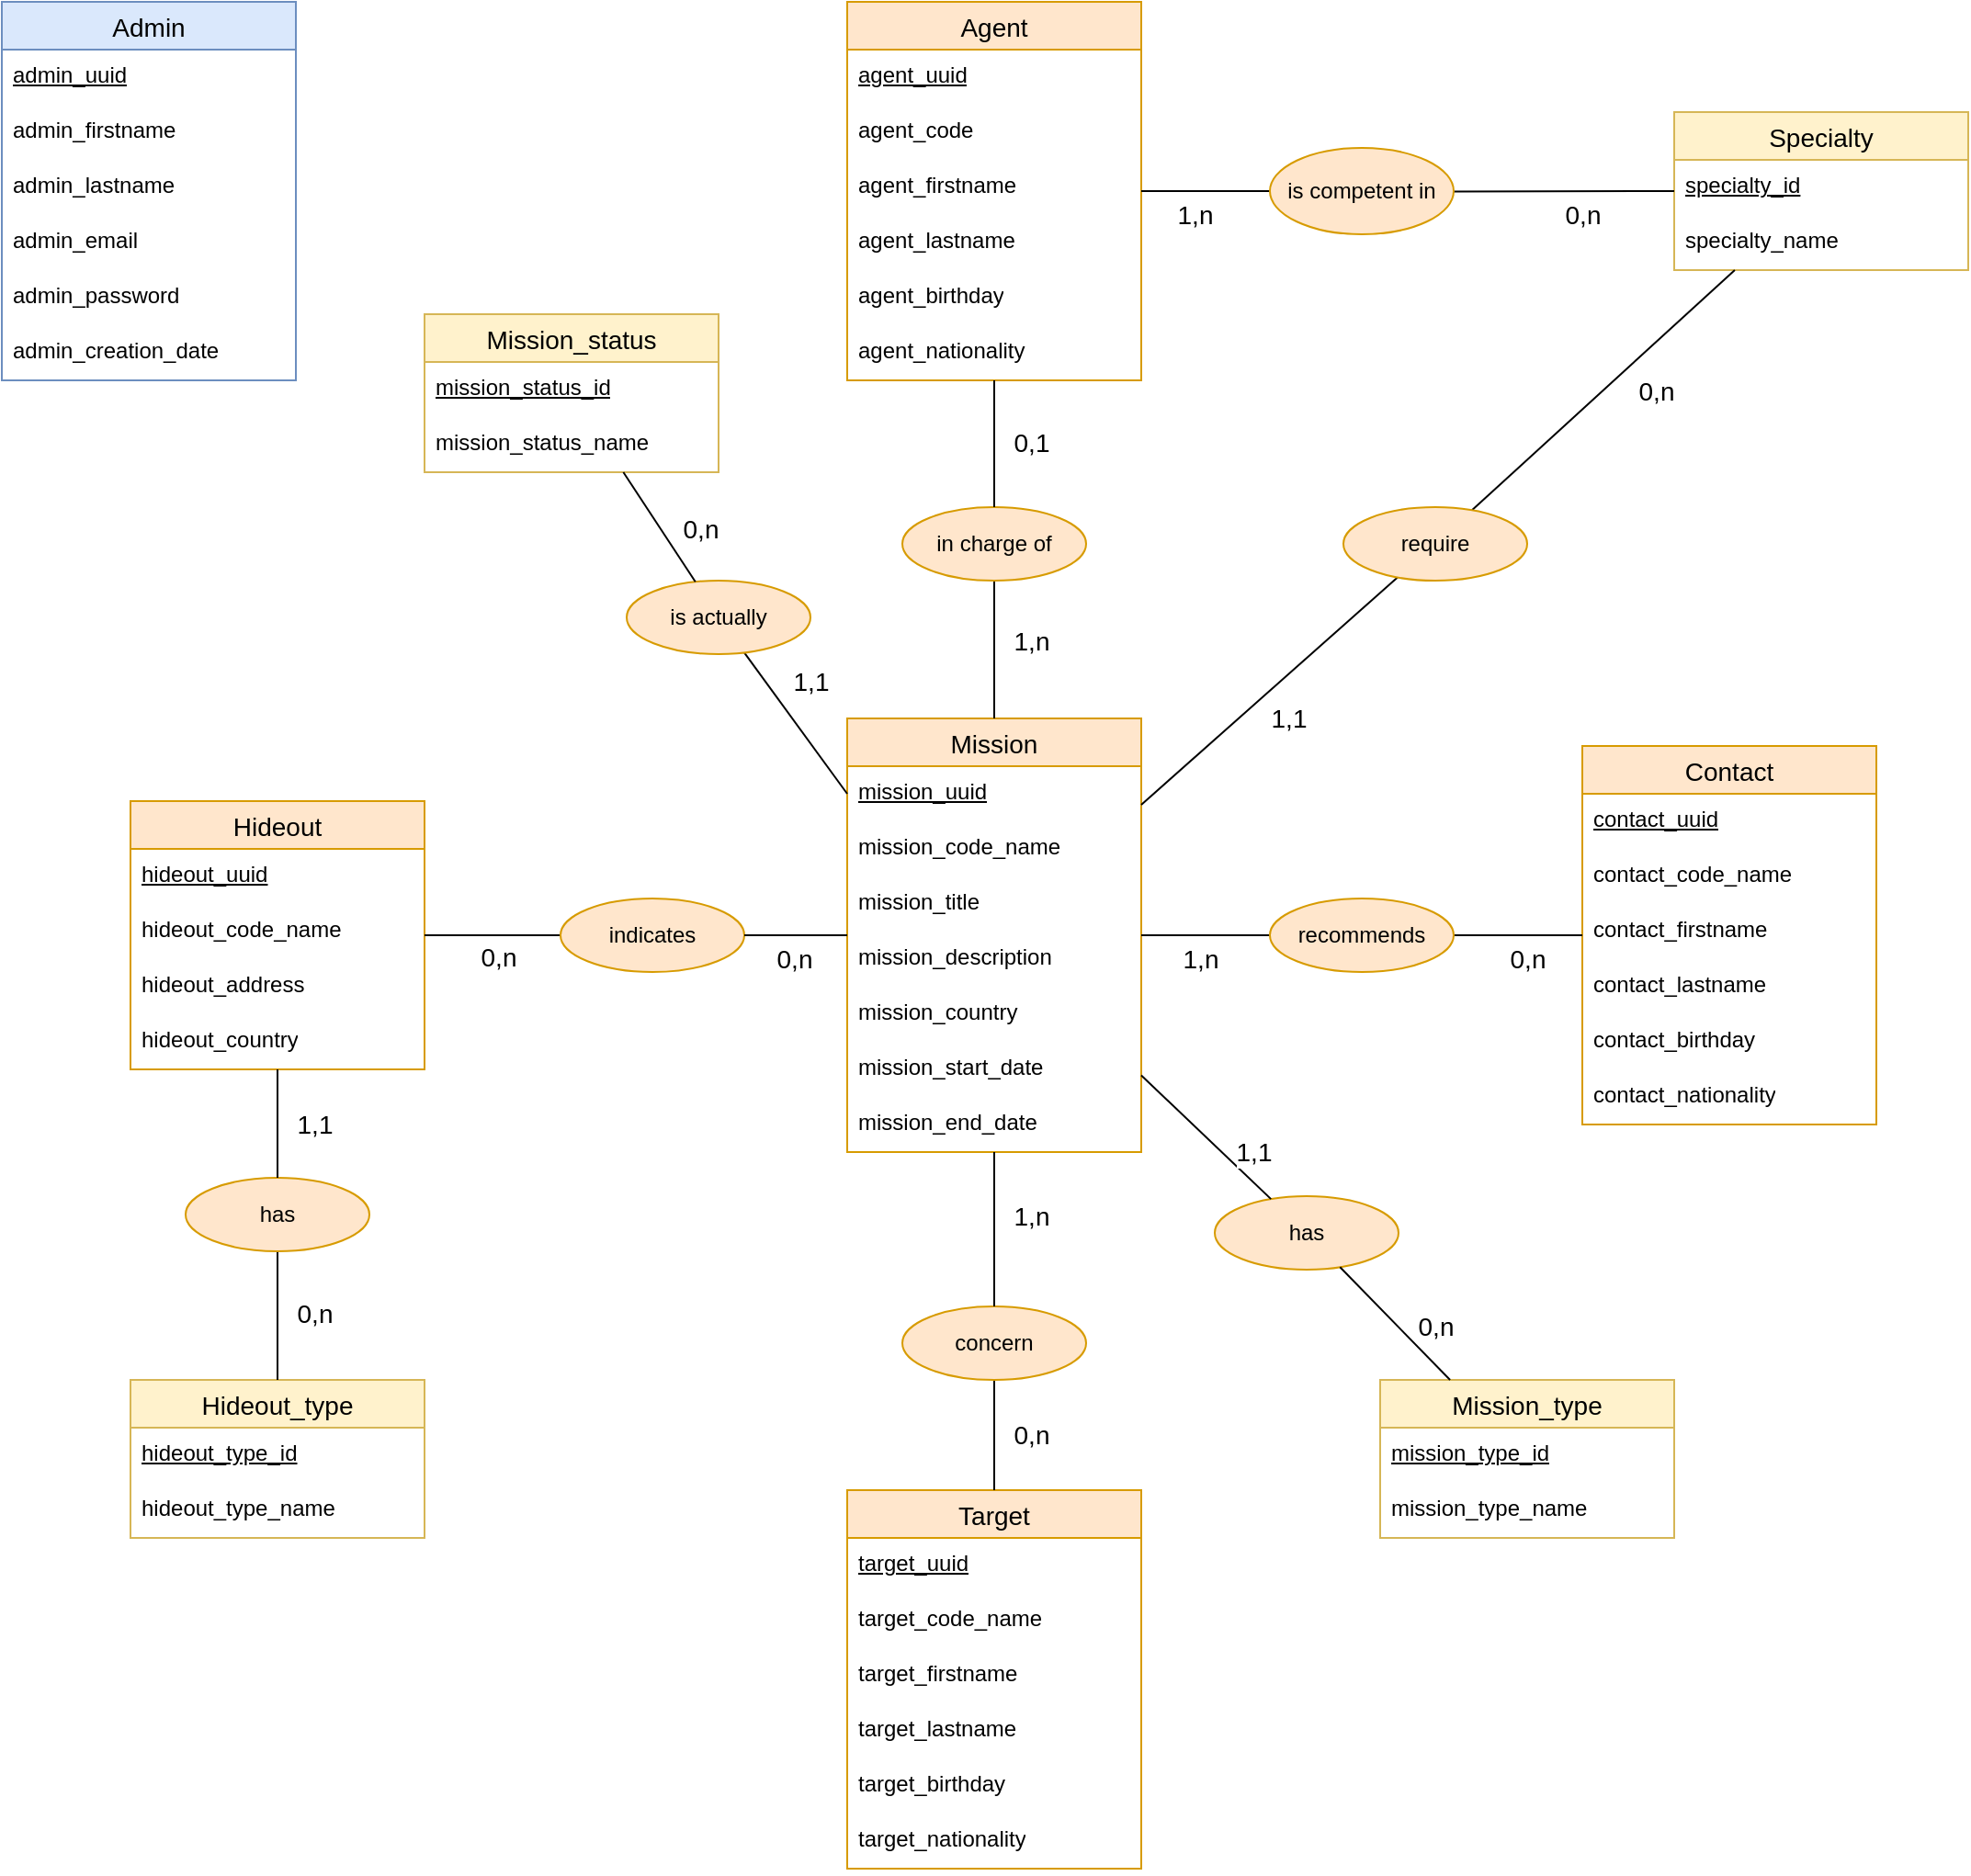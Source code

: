<mxfile version="22.1.11" type="device">
  <diagram name="Page-1" id="ISfItd_UwlzVeA8zeIYp">
    <mxGraphModel dx="1140" dy="826" grid="1" gridSize="10" guides="1" tooltips="1" connect="1" arrows="1" fold="1" page="1" pageScale="1" pageWidth="827" pageHeight="1169" math="0" shadow="0">
      <root>
        <mxCell id="0" />
        <mxCell id="1" parent="0" />
        <mxCell id="QOzmOcruar9EDkN9Bk2p-1" value="Mission" style="swimlane;fontStyle=0;childLayout=stackLayout;horizontal=1;startSize=26;horizontalStack=0;resizeParent=1;resizeParentMax=0;resizeLast=0;collapsible=1;marginBottom=0;align=center;fontSize=14;fillColor=#ffe6cc;strokeColor=#d79b00;" vertex="1" parent="1">
          <mxGeometry x="470" y="410" width="160" height="236" as="geometry" />
        </mxCell>
        <mxCell id="QOzmOcruar9EDkN9Bk2p-2" value="mission_uuid&lt;br&gt;" style="text;strokeColor=none;fillColor=none;spacingLeft=4;spacingRight=4;overflow=hidden;rotatable=0;points=[[0,0.5],[1,0.5]];portConstraint=eastwest;fontSize=12;whiteSpace=wrap;html=1;fontStyle=4" vertex="1" parent="QOzmOcruar9EDkN9Bk2p-1">
          <mxGeometry y="26" width="160" height="30" as="geometry" />
        </mxCell>
        <mxCell id="QOzmOcruar9EDkN9Bk2p-3" value="mission_code_name" style="text;strokeColor=none;fillColor=none;spacingLeft=4;spacingRight=4;overflow=hidden;rotatable=0;points=[[0,0.5],[1,0.5]];portConstraint=eastwest;fontSize=12;whiteSpace=wrap;html=1;" vertex="1" parent="QOzmOcruar9EDkN9Bk2p-1">
          <mxGeometry y="56" width="160" height="30" as="geometry" />
        </mxCell>
        <mxCell id="QOzmOcruar9EDkN9Bk2p-4" value="mission_title" style="text;strokeColor=none;fillColor=none;spacingLeft=4;spacingRight=4;overflow=hidden;rotatable=0;points=[[0,0.5],[1,0.5]];portConstraint=eastwest;fontSize=12;whiteSpace=wrap;html=1;" vertex="1" parent="QOzmOcruar9EDkN9Bk2p-1">
          <mxGeometry y="86" width="160" height="30" as="geometry" />
        </mxCell>
        <mxCell id="QOzmOcruar9EDkN9Bk2p-5" value="mission_description" style="text;strokeColor=none;fillColor=none;spacingLeft=4;spacingRight=4;overflow=hidden;rotatable=0;points=[[0,0.5],[1,0.5]];portConstraint=eastwest;fontSize=12;whiteSpace=wrap;html=1;" vertex="1" parent="QOzmOcruar9EDkN9Bk2p-1">
          <mxGeometry y="116" width="160" height="30" as="geometry" />
        </mxCell>
        <mxCell id="QOzmOcruar9EDkN9Bk2p-6" value="mission_country" style="text;strokeColor=none;fillColor=none;spacingLeft=4;spacingRight=4;overflow=hidden;rotatable=0;points=[[0,0.5],[1,0.5]];portConstraint=eastwest;fontSize=12;whiteSpace=wrap;html=1;" vertex="1" parent="QOzmOcruar9EDkN9Bk2p-1">
          <mxGeometry y="146" width="160" height="30" as="geometry" />
        </mxCell>
        <mxCell id="QOzmOcruar9EDkN9Bk2p-7" value="mission_start_date" style="text;strokeColor=none;fillColor=none;spacingLeft=4;spacingRight=4;overflow=hidden;rotatable=0;points=[[0,0.5],[1,0.5]];portConstraint=eastwest;fontSize=12;whiteSpace=wrap;html=1;" vertex="1" parent="QOzmOcruar9EDkN9Bk2p-1">
          <mxGeometry y="176" width="160" height="30" as="geometry" />
        </mxCell>
        <mxCell id="QOzmOcruar9EDkN9Bk2p-8" value="mission_end_date" style="text;strokeColor=none;fillColor=none;spacingLeft=4;spacingRight=4;overflow=hidden;rotatable=0;points=[[0,0.5],[1,0.5]];portConstraint=eastwest;fontSize=12;whiteSpace=wrap;html=1;" vertex="1" parent="QOzmOcruar9EDkN9Bk2p-1">
          <mxGeometry y="206" width="160" height="30" as="geometry" />
        </mxCell>
        <mxCell id="QOzmOcruar9EDkN9Bk2p-9" value="Contact" style="swimlane;fontStyle=0;childLayout=stackLayout;horizontal=1;startSize=26;horizontalStack=0;resizeParent=1;resizeParentMax=0;resizeLast=0;collapsible=1;marginBottom=0;align=center;fontSize=14;fillColor=#ffe6cc;strokeColor=#d79b00;" vertex="1" parent="1">
          <mxGeometry x="870" y="425" width="160" height="206" as="geometry" />
        </mxCell>
        <mxCell id="QOzmOcruar9EDkN9Bk2p-10" value="contact_uuid" style="text;strokeColor=none;fillColor=none;spacingLeft=4;spacingRight=4;overflow=hidden;rotatable=0;points=[[0,0.5],[1,0.5]];portConstraint=eastwest;fontSize=12;whiteSpace=wrap;html=1;fontStyle=4" vertex="1" parent="QOzmOcruar9EDkN9Bk2p-9">
          <mxGeometry y="26" width="160" height="30" as="geometry" />
        </mxCell>
        <mxCell id="QOzmOcruar9EDkN9Bk2p-11" value="contact_code_name" style="text;strokeColor=none;fillColor=none;spacingLeft=4;spacingRight=4;overflow=hidden;rotatable=0;points=[[0,0.5],[1,0.5]];portConstraint=eastwest;fontSize=12;whiteSpace=wrap;html=1;" vertex="1" parent="QOzmOcruar9EDkN9Bk2p-9">
          <mxGeometry y="56" width="160" height="30" as="geometry" />
        </mxCell>
        <mxCell id="QOzmOcruar9EDkN9Bk2p-12" value="contact_firstname" style="text;strokeColor=none;fillColor=none;spacingLeft=4;spacingRight=4;overflow=hidden;rotatable=0;points=[[0,0.5],[1,0.5]];portConstraint=eastwest;fontSize=12;whiteSpace=wrap;html=1;" vertex="1" parent="QOzmOcruar9EDkN9Bk2p-9">
          <mxGeometry y="86" width="160" height="30" as="geometry" />
        </mxCell>
        <mxCell id="QOzmOcruar9EDkN9Bk2p-13" value="contact_lastname" style="text;strokeColor=none;fillColor=none;spacingLeft=4;spacingRight=4;overflow=hidden;rotatable=0;points=[[0,0.5],[1,0.5]];portConstraint=eastwest;fontSize=12;whiteSpace=wrap;html=1;" vertex="1" parent="QOzmOcruar9EDkN9Bk2p-9">
          <mxGeometry y="116" width="160" height="30" as="geometry" />
        </mxCell>
        <mxCell id="QOzmOcruar9EDkN9Bk2p-14" value="contact_birthday" style="text;strokeColor=none;fillColor=none;spacingLeft=4;spacingRight=4;overflow=hidden;rotatable=0;points=[[0,0.5],[1,0.5]];portConstraint=eastwest;fontSize=12;whiteSpace=wrap;html=1;" vertex="1" parent="QOzmOcruar9EDkN9Bk2p-9">
          <mxGeometry y="146" width="160" height="30" as="geometry" />
        </mxCell>
        <mxCell id="QOzmOcruar9EDkN9Bk2p-15" value="contact_nationality" style="text;strokeColor=none;fillColor=none;spacingLeft=4;spacingRight=4;overflow=hidden;rotatable=0;points=[[0,0.5],[1,0.5]];portConstraint=eastwest;fontSize=12;whiteSpace=wrap;html=1;" vertex="1" parent="QOzmOcruar9EDkN9Bk2p-9">
          <mxGeometry y="176" width="160" height="30" as="geometry" />
        </mxCell>
        <mxCell id="QOzmOcruar9EDkN9Bk2p-16" value="Target" style="swimlane;fontStyle=0;childLayout=stackLayout;horizontal=1;startSize=26;horizontalStack=0;resizeParent=1;resizeParentMax=0;resizeLast=0;collapsible=1;marginBottom=0;align=center;fontSize=14;fillColor=#ffe6cc;strokeColor=#d79b00;" vertex="1" parent="1">
          <mxGeometry x="470" y="830" width="160" height="206" as="geometry" />
        </mxCell>
        <mxCell id="QOzmOcruar9EDkN9Bk2p-17" value="target_uuid" style="text;strokeColor=none;fillColor=none;spacingLeft=4;spacingRight=4;overflow=hidden;rotatable=0;points=[[0,0.5],[1,0.5]];portConstraint=eastwest;fontSize=12;whiteSpace=wrap;html=1;fontStyle=4" vertex="1" parent="QOzmOcruar9EDkN9Bk2p-16">
          <mxGeometry y="26" width="160" height="30" as="geometry" />
        </mxCell>
        <mxCell id="QOzmOcruar9EDkN9Bk2p-18" value="target_code_name" style="text;strokeColor=none;fillColor=none;spacingLeft=4;spacingRight=4;overflow=hidden;rotatable=0;points=[[0,0.5],[1,0.5]];portConstraint=eastwest;fontSize=12;whiteSpace=wrap;html=1;" vertex="1" parent="QOzmOcruar9EDkN9Bk2p-16">
          <mxGeometry y="56" width="160" height="30" as="geometry" />
        </mxCell>
        <mxCell id="QOzmOcruar9EDkN9Bk2p-19" value="target_firstname" style="text;strokeColor=none;fillColor=none;spacingLeft=4;spacingRight=4;overflow=hidden;rotatable=0;points=[[0,0.5],[1,0.5]];portConstraint=eastwest;fontSize=12;whiteSpace=wrap;html=1;" vertex="1" parent="QOzmOcruar9EDkN9Bk2p-16">
          <mxGeometry y="86" width="160" height="30" as="geometry" />
        </mxCell>
        <mxCell id="QOzmOcruar9EDkN9Bk2p-20" value="target_lastname" style="text;strokeColor=none;fillColor=none;spacingLeft=4;spacingRight=4;overflow=hidden;rotatable=0;points=[[0,0.5],[1,0.5]];portConstraint=eastwest;fontSize=12;whiteSpace=wrap;html=1;" vertex="1" parent="QOzmOcruar9EDkN9Bk2p-16">
          <mxGeometry y="116" width="160" height="30" as="geometry" />
        </mxCell>
        <mxCell id="QOzmOcruar9EDkN9Bk2p-21" value="target_birthday" style="text;strokeColor=none;fillColor=none;spacingLeft=4;spacingRight=4;overflow=hidden;rotatable=0;points=[[0,0.5],[1,0.5]];portConstraint=eastwest;fontSize=12;whiteSpace=wrap;html=1;" vertex="1" parent="QOzmOcruar9EDkN9Bk2p-16">
          <mxGeometry y="146" width="160" height="30" as="geometry" />
        </mxCell>
        <mxCell id="QOzmOcruar9EDkN9Bk2p-22" value="target_nationality" style="text;strokeColor=none;fillColor=none;spacingLeft=4;spacingRight=4;overflow=hidden;rotatable=0;points=[[0,0.5],[1,0.5]];portConstraint=eastwest;fontSize=12;whiteSpace=wrap;html=1;" vertex="1" parent="QOzmOcruar9EDkN9Bk2p-16">
          <mxGeometry y="176" width="160" height="30" as="geometry" />
        </mxCell>
        <mxCell id="QOzmOcruar9EDkN9Bk2p-23" value="Agent" style="swimlane;fontStyle=0;childLayout=stackLayout;horizontal=1;startSize=26;horizontalStack=0;resizeParent=1;resizeParentMax=0;resizeLast=0;collapsible=1;marginBottom=0;align=center;fontSize=14;fillColor=#ffe6cc;strokeColor=#d79b00;" vertex="1" parent="1">
          <mxGeometry x="470" y="20" width="160" height="206" as="geometry" />
        </mxCell>
        <mxCell id="QOzmOcruar9EDkN9Bk2p-24" value="agent_uuid" style="text;strokeColor=none;fillColor=none;spacingLeft=4;spacingRight=4;overflow=hidden;rotatable=0;points=[[0,0.5],[1,0.5]];portConstraint=eastwest;fontSize=12;whiteSpace=wrap;html=1;fontStyle=4" vertex="1" parent="QOzmOcruar9EDkN9Bk2p-23">
          <mxGeometry y="26" width="160" height="30" as="geometry" />
        </mxCell>
        <mxCell id="QOzmOcruar9EDkN9Bk2p-25" value="agent_code" style="text;strokeColor=none;fillColor=none;spacingLeft=4;spacingRight=4;overflow=hidden;rotatable=0;points=[[0,0.5],[1,0.5]];portConstraint=eastwest;fontSize=12;whiteSpace=wrap;html=1;" vertex="1" parent="QOzmOcruar9EDkN9Bk2p-23">
          <mxGeometry y="56" width="160" height="30" as="geometry" />
        </mxCell>
        <mxCell id="QOzmOcruar9EDkN9Bk2p-26" value="agent_firstname" style="text;strokeColor=none;fillColor=none;spacingLeft=4;spacingRight=4;overflow=hidden;rotatable=0;points=[[0,0.5],[1,0.5]];portConstraint=eastwest;fontSize=12;whiteSpace=wrap;html=1;" vertex="1" parent="QOzmOcruar9EDkN9Bk2p-23">
          <mxGeometry y="86" width="160" height="30" as="geometry" />
        </mxCell>
        <mxCell id="QOzmOcruar9EDkN9Bk2p-27" value="agent_lastname" style="text;strokeColor=none;fillColor=none;spacingLeft=4;spacingRight=4;overflow=hidden;rotatable=0;points=[[0,0.5],[1,0.5]];portConstraint=eastwest;fontSize=12;whiteSpace=wrap;html=1;" vertex="1" parent="QOzmOcruar9EDkN9Bk2p-23">
          <mxGeometry y="116" width="160" height="30" as="geometry" />
        </mxCell>
        <mxCell id="QOzmOcruar9EDkN9Bk2p-28" value="agent_birthday" style="text;strokeColor=none;fillColor=none;spacingLeft=4;spacingRight=4;overflow=hidden;rotatable=0;points=[[0,0.5],[1,0.5]];portConstraint=eastwest;fontSize=12;whiteSpace=wrap;html=1;" vertex="1" parent="QOzmOcruar9EDkN9Bk2p-23">
          <mxGeometry y="146" width="160" height="30" as="geometry" />
        </mxCell>
        <mxCell id="QOzmOcruar9EDkN9Bk2p-29" value="agent_nationality" style="text;strokeColor=none;fillColor=none;spacingLeft=4;spacingRight=4;overflow=hidden;rotatable=0;points=[[0,0.5],[1,0.5]];portConstraint=eastwest;fontSize=12;whiteSpace=wrap;html=1;" vertex="1" parent="QOzmOcruar9EDkN9Bk2p-23">
          <mxGeometry y="176" width="160" height="30" as="geometry" />
        </mxCell>
        <mxCell id="QOzmOcruar9EDkN9Bk2p-30" value="Specialty" style="swimlane;fontStyle=0;childLayout=stackLayout;horizontal=1;startSize=26;horizontalStack=0;resizeParent=1;resizeParentMax=0;resizeLast=0;collapsible=1;marginBottom=0;align=center;fontSize=14;fillColor=#fff2cc;strokeColor=#d6b656;" vertex="1" parent="1">
          <mxGeometry x="920" y="80" width="160" height="86" as="geometry" />
        </mxCell>
        <mxCell id="QOzmOcruar9EDkN9Bk2p-31" value="specialty_id" style="text;strokeColor=none;fillColor=none;spacingLeft=4;spacingRight=4;overflow=hidden;rotatable=0;points=[[0,0.5],[1,0.5]];portConstraint=eastwest;fontSize=12;whiteSpace=wrap;html=1;fontStyle=4" vertex="1" parent="QOzmOcruar9EDkN9Bk2p-30">
          <mxGeometry y="26" width="160" height="30" as="geometry" />
        </mxCell>
        <mxCell id="QOzmOcruar9EDkN9Bk2p-32" value="specialty_name" style="text;strokeColor=none;fillColor=none;spacingLeft=4;spacingRight=4;overflow=hidden;rotatable=0;points=[[0,0.5],[1,0.5]];portConstraint=eastwest;fontSize=12;whiteSpace=wrap;html=1;" vertex="1" parent="QOzmOcruar9EDkN9Bk2p-30">
          <mxGeometry y="56" width="160" height="30" as="geometry" />
        </mxCell>
        <mxCell id="QOzmOcruar9EDkN9Bk2p-38" value="Mission_type" style="swimlane;fontStyle=0;childLayout=stackLayout;horizontal=1;startSize=26;horizontalStack=0;resizeParent=1;resizeParentMax=0;resizeLast=0;collapsible=1;marginBottom=0;align=center;fontSize=14;fillColor=#fff2cc;strokeColor=#d6b656;" vertex="1" parent="1">
          <mxGeometry x="760" y="770" width="160" height="86" as="geometry" />
        </mxCell>
        <mxCell id="QOzmOcruar9EDkN9Bk2p-39" value="mission_type_id" style="text;strokeColor=none;fillColor=none;spacingLeft=4;spacingRight=4;overflow=hidden;rotatable=0;points=[[0,0.5],[1,0.5]];portConstraint=eastwest;fontSize=12;whiteSpace=wrap;html=1;fontStyle=4" vertex="1" parent="QOzmOcruar9EDkN9Bk2p-38">
          <mxGeometry y="26" width="160" height="30" as="geometry" />
        </mxCell>
        <mxCell id="QOzmOcruar9EDkN9Bk2p-40" value="mission_type_name" style="text;strokeColor=none;fillColor=none;spacingLeft=4;spacingRight=4;overflow=hidden;rotatable=0;points=[[0,0.5],[1,0.5]];portConstraint=eastwest;fontSize=12;whiteSpace=wrap;html=1;" vertex="1" parent="QOzmOcruar9EDkN9Bk2p-38">
          <mxGeometry y="56" width="160" height="30" as="geometry" />
        </mxCell>
        <mxCell id="QOzmOcruar9EDkN9Bk2p-42" value="Hideout" style="swimlane;fontStyle=0;childLayout=stackLayout;horizontal=1;startSize=26;horizontalStack=0;resizeParent=1;resizeParentMax=0;resizeLast=0;collapsible=1;marginBottom=0;align=center;fontSize=14;fillColor=#ffe6cc;strokeColor=#d79b00;" vertex="1" parent="1">
          <mxGeometry x="80" y="455" width="160" height="146" as="geometry" />
        </mxCell>
        <mxCell id="QOzmOcruar9EDkN9Bk2p-43" value="hideout_uuid" style="text;strokeColor=none;fillColor=none;spacingLeft=4;spacingRight=4;overflow=hidden;rotatable=0;points=[[0,0.5],[1,0.5]];portConstraint=eastwest;fontSize=12;whiteSpace=wrap;html=1;fontStyle=4" vertex="1" parent="QOzmOcruar9EDkN9Bk2p-42">
          <mxGeometry y="26" width="160" height="30" as="geometry" />
        </mxCell>
        <mxCell id="QOzmOcruar9EDkN9Bk2p-44" value="hideout_code_name" style="text;strokeColor=none;fillColor=none;spacingLeft=4;spacingRight=4;overflow=hidden;rotatable=0;points=[[0,0.5],[1,0.5]];portConstraint=eastwest;fontSize=12;whiteSpace=wrap;html=1;" vertex="1" parent="QOzmOcruar9EDkN9Bk2p-42">
          <mxGeometry y="56" width="160" height="30" as="geometry" />
        </mxCell>
        <mxCell id="QOzmOcruar9EDkN9Bk2p-47" value="hideout_address" style="text;strokeColor=none;fillColor=none;spacingLeft=4;spacingRight=4;overflow=hidden;rotatable=0;points=[[0,0.5],[1,0.5]];portConstraint=eastwest;fontSize=12;whiteSpace=wrap;html=1;" vertex="1" parent="QOzmOcruar9EDkN9Bk2p-42">
          <mxGeometry y="86" width="160" height="30" as="geometry" />
        </mxCell>
        <mxCell id="QOzmOcruar9EDkN9Bk2p-45" value="hideout_country" style="text;strokeColor=none;fillColor=none;spacingLeft=4;spacingRight=4;overflow=hidden;rotatable=0;points=[[0,0.5],[1,0.5]];portConstraint=eastwest;fontSize=12;whiteSpace=wrap;html=1;" vertex="1" parent="QOzmOcruar9EDkN9Bk2p-42">
          <mxGeometry y="116" width="160" height="30" as="geometry" />
        </mxCell>
        <mxCell id="QOzmOcruar9EDkN9Bk2p-48" value="Admin" style="swimlane;fontStyle=0;childLayout=stackLayout;horizontal=1;startSize=26;horizontalStack=0;resizeParent=1;resizeParentMax=0;resizeLast=0;collapsible=1;marginBottom=0;align=center;fontSize=14;fillColor=#dae8fc;strokeColor=#6c8ebf;" vertex="1" parent="1">
          <mxGeometry x="10" y="20" width="160" height="206" as="geometry" />
        </mxCell>
        <mxCell id="QOzmOcruar9EDkN9Bk2p-49" value="admin_uuid" style="text;strokeColor=none;fillColor=none;spacingLeft=4;spacingRight=4;overflow=hidden;rotatable=0;points=[[0,0.5],[1,0.5]];portConstraint=eastwest;fontSize=12;whiteSpace=wrap;html=1;fontStyle=4" vertex="1" parent="QOzmOcruar9EDkN9Bk2p-48">
          <mxGeometry y="26" width="160" height="30" as="geometry" />
        </mxCell>
        <mxCell id="QOzmOcruar9EDkN9Bk2p-50" value="admin_firstname" style="text;strokeColor=none;fillColor=none;spacingLeft=4;spacingRight=4;overflow=hidden;rotatable=0;points=[[0,0.5],[1,0.5]];portConstraint=eastwest;fontSize=12;whiteSpace=wrap;html=1;" vertex="1" parent="QOzmOcruar9EDkN9Bk2p-48">
          <mxGeometry y="56" width="160" height="30" as="geometry" />
        </mxCell>
        <mxCell id="QOzmOcruar9EDkN9Bk2p-52" value="admin_lastname" style="text;strokeColor=none;fillColor=none;spacingLeft=4;spacingRight=4;overflow=hidden;rotatable=0;points=[[0,0.5],[1,0.5]];portConstraint=eastwest;fontSize=12;whiteSpace=wrap;html=1;" vertex="1" parent="QOzmOcruar9EDkN9Bk2p-48">
          <mxGeometry y="86" width="160" height="30" as="geometry" />
        </mxCell>
        <mxCell id="QOzmOcruar9EDkN9Bk2p-53" value="admin_email" style="text;strokeColor=none;fillColor=none;spacingLeft=4;spacingRight=4;overflow=hidden;rotatable=0;points=[[0,0.5],[1,0.5]];portConstraint=eastwest;fontSize=12;whiteSpace=wrap;html=1;" vertex="1" parent="QOzmOcruar9EDkN9Bk2p-48">
          <mxGeometry y="116" width="160" height="30" as="geometry" />
        </mxCell>
        <mxCell id="QOzmOcruar9EDkN9Bk2p-55" value="admin_password" style="text;strokeColor=none;fillColor=none;spacingLeft=4;spacingRight=4;overflow=hidden;rotatable=0;points=[[0,0.5],[1,0.5]];portConstraint=eastwest;fontSize=12;whiteSpace=wrap;html=1;" vertex="1" parent="QOzmOcruar9EDkN9Bk2p-48">
          <mxGeometry y="146" width="160" height="30" as="geometry" />
        </mxCell>
        <mxCell id="QOzmOcruar9EDkN9Bk2p-51" value="admin_creation_date" style="text;strokeColor=none;fillColor=none;spacingLeft=4;spacingRight=4;overflow=hidden;rotatable=0;points=[[0,0.5],[1,0.5]];portConstraint=eastwest;fontSize=12;whiteSpace=wrap;html=1;" vertex="1" parent="QOzmOcruar9EDkN9Bk2p-48">
          <mxGeometry y="176" width="160" height="30" as="geometry" />
        </mxCell>
        <mxCell id="QOzmOcruar9EDkN9Bk2p-34" value="Mission_status" style="swimlane;fontStyle=0;childLayout=stackLayout;horizontal=1;startSize=26;horizontalStack=0;resizeParent=1;resizeParentMax=0;resizeLast=0;collapsible=1;marginBottom=0;align=center;fontSize=14;fillColor=#fff2cc;strokeColor=#d6b656;" vertex="1" parent="1">
          <mxGeometry x="240" y="190" width="160" height="86" as="geometry" />
        </mxCell>
        <mxCell id="QOzmOcruar9EDkN9Bk2p-35" value="mission_status_id" style="text;strokeColor=none;fillColor=none;spacingLeft=4;spacingRight=4;overflow=hidden;rotatable=0;points=[[0,0.5],[1,0.5]];portConstraint=eastwest;fontSize=12;whiteSpace=wrap;html=1;fontStyle=4" vertex="1" parent="QOzmOcruar9EDkN9Bk2p-34">
          <mxGeometry y="26" width="160" height="30" as="geometry" />
        </mxCell>
        <mxCell id="QOzmOcruar9EDkN9Bk2p-36" value="mission_status_name" style="text;strokeColor=none;fillColor=none;spacingLeft=4;spacingRight=4;overflow=hidden;rotatable=0;points=[[0,0.5],[1,0.5]];portConstraint=eastwest;fontSize=12;whiteSpace=wrap;html=1;" vertex="1" parent="QOzmOcruar9EDkN9Bk2p-34">
          <mxGeometry y="56" width="160" height="30" as="geometry" />
        </mxCell>
        <mxCell id="QOzmOcruar9EDkN9Bk2p-56" value="Hideout_type" style="swimlane;fontStyle=0;childLayout=stackLayout;horizontal=1;startSize=26;horizontalStack=0;resizeParent=1;resizeParentMax=0;resizeLast=0;collapsible=1;marginBottom=0;align=center;fontSize=14;fillColor=#fff2cc;strokeColor=#d6b656;" vertex="1" parent="1">
          <mxGeometry x="80" y="770" width="160" height="86" as="geometry" />
        </mxCell>
        <mxCell id="QOzmOcruar9EDkN9Bk2p-57" value="hideout_type_id" style="text;strokeColor=none;fillColor=none;spacingLeft=4;spacingRight=4;overflow=hidden;rotatable=0;points=[[0,0.5],[1,0.5]];portConstraint=eastwest;fontSize=12;whiteSpace=wrap;html=1;fontStyle=4" vertex="1" parent="QOzmOcruar9EDkN9Bk2p-56">
          <mxGeometry y="26" width="160" height="30" as="geometry" />
        </mxCell>
        <mxCell id="QOzmOcruar9EDkN9Bk2p-58" value="hideout_type_name" style="text;strokeColor=none;fillColor=none;spacingLeft=4;spacingRight=4;overflow=hidden;rotatable=0;points=[[0,0.5],[1,0.5]];portConstraint=eastwest;fontSize=12;whiteSpace=wrap;html=1;" vertex="1" parent="QOzmOcruar9EDkN9Bk2p-56">
          <mxGeometry y="56" width="160" height="30" as="geometry" />
        </mxCell>
        <mxCell id="QOzmOcruar9EDkN9Bk2p-78" value="" style="rounded=0;orthogonalLoop=1;jettySize=auto;html=1;endArrow=none;endFill=0;" edge="1" parent="1" source="QOzmOcruar9EDkN9Bk2p-59" target="QOzmOcruar9EDkN9Bk2p-1">
          <mxGeometry relative="1" as="geometry" />
        </mxCell>
        <mxCell id="QOzmOcruar9EDkN9Bk2p-99" value="1,n" style="edgeLabel;html=1;align=center;verticalAlign=middle;resizable=0;points=[];fontSize=14;" vertex="1" connectable="0" parent="QOzmOcruar9EDkN9Bk2p-78">
          <mxGeometry x="-0.123" y="2" relative="1" as="geometry">
            <mxPoint x="18" as="offset" />
          </mxGeometry>
        </mxCell>
        <mxCell id="QOzmOcruar9EDkN9Bk2p-59" value="in charge of" style="ellipse;whiteSpace=wrap;html=1;align=center;fillColor=#ffe6cc;strokeColor=#d79b00;" vertex="1" parent="1">
          <mxGeometry x="500" y="295" width="100" height="40" as="geometry" />
        </mxCell>
        <mxCell id="QOzmOcruar9EDkN9Bk2p-73" value="" style="rounded=0;orthogonalLoop=1;jettySize=auto;html=1;endArrow=none;endFill=0;" edge="1" parent="1" source="QOzmOcruar9EDkN9Bk2p-60" target="QOzmOcruar9EDkN9Bk2p-1">
          <mxGeometry relative="1" as="geometry" />
        </mxCell>
        <mxCell id="QOzmOcruar9EDkN9Bk2p-97" value="1,1" style="edgeLabel;html=1;align=center;verticalAlign=middle;resizable=0;points=[];fontSize=14;" vertex="1" connectable="0" parent="QOzmOcruar9EDkN9Bk2p-73">
          <mxGeometry x="0.297" relative="1" as="geometry">
            <mxPoint x="31" y="-4" as="offset" />
          </mxGeometry>
        </mxCell>
        <mxCell id="QOzmOcruar9EDkN9Bk2p-74" value="" style="rounded=0;orthogonalLoop=1;jettySize=auto;html=1;endArrow=none;endFill=0;" edge="1" parent="1" source="QOzmOcruar9EDkN9Bk2p-60" target="QOzmOcruar9EDkN9Bk2p-30">
          <mxGeometry relative="1" as="geometry" />
        </mxCell>
        <mxCell id="QOzmOcruar9EDkN9Bk2p-98" value="0,n" style="edgeLabel;html=1;align=center;verticalAlign=middle;resizable=0;points=[];fontSize=14;" vertex="1" connectable="0" parent="QOzmOcruar9EDkN9Bk2p-74">
          <mxGeometry x="0.128" y="1" relative="1" as="geometry">
            <mxPoint x="20" y="9" as="offset" />
          </mxGeometry>
        </mxCell>
        <mxCell id="QOzmOcruar9EDkN9Bk2p-60" value="require" style="ellipse;whiteSpace=wrap;html=1;align=center;fillColor=#ffe6cc;strokeColor=#d79b00;" vertex="1" parent="1">
          <mxGeometry x="740" y="295" width="100" height="40" as="geometry" />
        </mxCell>
        <mxCell id="QOzmOcruar9EDkN9Bk2p-69" value="" style="rounded=0;orthogonalLoop=1;jettySize=auto;html=1;exitX=0;exitY=0.5;exitDx=0;exitDy=0;endArrow=none;endFill=0;" edge="1" parent="1" source="QOzmOcruar9EDkN9Bk2p-61" target="QOzmOcruar9EDkN9Bk2p-1">
          <mxGeometry relative="1" as="geometry" />
        </mxCell>
        <mxCell id="QOzmOcruar9EDkN9Bk2p-100" value="1,n" style="edgeLabel;html=1;align=center;verticalAlign=middle;resizable=0;points=[];fontSize=14;" vertex="1" connectable="0" parent="QOzmOcruar9EDkN9Bk2p-69">
          <mxGeometry x="0.079" y="-2" relative="1" as="geometry">
            <mxPoint y="15" as="offset" />
          </mxGeometry>
        </mxCell>
        <mxCell id="QOzmOcruar9EDkN9Bk2p-70" value="" style="rounded=0;orthogonalLoop=1;jettySize=auto;html=1;exitX=1;exitY=0.5;exitDx=0;exitDy=0;endArrow=none;endFill=0;" edge="1" parent="1" source="QOzmOcruar9EDkN9Bk2p-61" target="QOzmOcruar9EDkN9Bk2p-9">
          <mxGeometry relative="1" as="geometry" />
        </mxCell>
        <mxCell id="QOzmOcruar9EDkN9Bk2p-107" value="&lt;font style=&quot;font-size: 14px;&quot;&gt;0,n&lt;/font&gt;" style="edgeLabel;html=1;align=center;verticalAlign=middle;resizable=0;points=[];" vertex="1" connectable="0" parent="QOzmOcruar9EDkN9Bk2p-70">
          <mxGeometry x="0.206" y="-2" relative="1" as="geometry">
            <mxPoint x="-2" y="11" as="offset" />
          </mxGeometry>
        </mxCell>
        <mxCell id="QOzmOcruar9EDkN9Bk2p-61" value="recommends" style="ellipse;whiteSpace=wrap;html=1;align=center;fillColor=#ffe6cc;strokeColor=#d79b00;" vertex="1" parent="1">
          <mxGeometry x="700" y="508" width="100" height="40" as="geometry" />
        </mxCell>
        <mxCell id="QOzmOcruar9EDkN9Bk2p-62" value="has" style="ellipse;whiteSpace=wrap;html=1;align=center;fillColor=#ffe6cc;strokeColor=#d79b00;" vertex="1" parent="1">
          <mxGeometry x="670" y="670" width="100" height="40" as="geometry" />
        </mxCell>
        <mxCell id="QOzmOcruar9EDkN9Bk2p-88" style="rounded=0;orthogonalLoop=1;jettySize=auto;html=1;endArrow=none;endFill=0;" edge="1" parent="1" source="QOzmOcruar9EDkN9Bk2p-63" target="QOzmOcruar9EDkN9Bk2p-16">
          <mxGeometry relative="1" as="geometry" />
        </mxCell>
        <mxCell id="QOzmOcruar9EDkN9Bk2p-109" value="&lt;font style=&quot;font-size: 14px;&quot;&gt;0,n&lt;/font&gt;" style="edgeLabel;html=1;align=center;verticalAlign=middle;resizable=0;points=[];" vertex="1" connectable="0" parent="QOzmOcruar9EDkN9Bk2p-88">
          <mxGeometry x="-0.015" y="1" relative="1" as="geometry">
            <mxPoint x="19" as="offset" />
          </mxGeometry>
        </mxCell>
        <mxCell id="QOzmOcruar9EDkN9Bk2p-63" value="concern" style="ellipse;whiteSpace=wrap;html=1;align=center;fillColor=#ffe6cc;strokeColor=#d79b00;" vertex="1" parent="1">
          <mxGeometry x="500" y="730" width="100" height="40" as="geometry" />
        </mxCell>
        <mxCell id="QOzmOcruar9EDkN9Bk2p-86" style="rounded=0;orthogonalLoop=1;jettySize=auto;html=1;endArrow=none;endFill=0;" edge="1" parent="1" source="QOzmOcruar9EDkN9Bk2p-64" target="QOzmOcruar9EDkN9Bk2p-56">
          <mxGeometry relative="1" as="geometry" />
        </mxCell>
        <mxCell id="QOzmOcruar9EDkN9Bk2p-110" value="0,n" style="edgeLabel;html=1;align=center;verticalAlign=middle;resizable=0;points=[];fontSize=14;" vertex="1" connectable="0" parent="QOzmOcruar9EDkN9Bk2p-86">
          <mxGeometry x="-0.044" y="2" relative="1" as="geometry">
            <mxPoint x="18" as="offset" />
          </mxGeometry>
        </mxCell>
        <mxCell id="QOzmOcruar9EDkN9Bk2p-64" value="has" style="ellipse;whiteSpace=wrap;html=1;align=center;fillColor=#ffe6cc;strokeColor=#d79b00;" vertex="1" parent="1">
          <mxGeometry x="110" y="660" width="100" height="40" as="geometry" />
        </mxCell>
        <mxCell id="QOzmOcruar9EDkN9Bk2p-83" value="0,n" style="rounded=0;orthogonalLoop=1;jettySize=auto;html=1;endArrow=none;endFill=0;fontSize=14;" edge="1" parent="1" source="QOzmOcruar9EDkN9Bk2p-66" target="QOzmOcruar9EDkN9Bk2p-42">
          <mxGeometry x="-0.081" y="12" relative="1" as="geometry">
            <mxPoint as="offset" />
          </mxGeometry>
        </mxCell>
        <mxCell id="QOzmOcruar9EDkN9Bk2p-66" value="indicates" style="ellipse;whiteSpace=wrap;html=1;align=center;fillColor=#ffe6cc;strokeColor=#d79b00;" vertex="1" parent="1">
          <mxGeometry x="314" y="508" width="100" height="40" as="geometry" />
        </mxCell>
        <mxCell id="QOzmOcruar9EDkN9Bk2p-82" style="rounded=0;orthogonalLoop=1;jettySize=auto;html=1;entryX=0;entryY=0.5;entryDx=0;entryDy=0;endArrow=none;endFill=0;" edge="1" parent="1" source="QOzmOcruar9EDkN9Bk2p-67" target="QOzmOcruar9EDkN9Bk2p-2">
          <mxGeometry relative="1" as="geometry" />
        </mxCell>
        <mxCell id="QOzmOcruar9EDkN9Bk2p-102" value="1,1" style="edgeLabel;html=1;align=center;verticalAlign=middle;resizable=0;points=[];fontSize=14;" vertex="1" connectable="0" parent="QOzmOcruar9EDkN9Bk2p-82">
          <mxGeometry x="-0.348" y="-1" relative="1" as="geometry">
            <mxPoint x="18" y="-10" as="offset" />
          </mxGeometry>
        </mxCell>
        <mxCell id="QOzmOcruar9EDkN9Bk2p-67" value="is actually" style="ellipse;whiteSpace=wrap;html=1;align=center;fillColor=#ffe6cc;strokeColor=#d79b00;" vertex="1" parent="1">
          <mxGeometry x="350" y="335" width="100" height="40" as="geometry" />
        </mxCell>
        <mxCell id="QOzmOcruar9EDkN9Bk2p-75" value="" style="rounded=0;orthogonalLoop=1;jettySize=auto;html=1;endArrow=none;endFill=0;" edge="1" parent="1" source="QOzmOcruar9EDkN9Bk2p-68" target="QOzmOcruar9EDkN9Bk2p-23">
          <mxGeometry relative="1" as="geometry" />
        </mxCell>
        <mxCell id="QOzmOcruar9EDkN9Bk2p-95" value="1,n" style="edgeLabel;html=1;align=center;verticalAlign=middle;resizable=0;points=[];fontSize=14;" vertex="1" connectable="0" parent="QOzmOcruar9EDkN9Bk2p-75">
          <mxGeometry x="0.175" relative="1" as="geometry">
            <mxPoint y="13" as="offset" />
          </mxGeometry>
        </mxCell>
        <mxCell id="QOzmOcruar9EDkN9Bk2p-76" value="" style="rounded=0;orthogonalLoop=1;jettySize=auto;html=1;endArrow=none;endFill=0;" edge="1" parent="1" source="QOzmOcruar9EDkN9Bk2p-68" target="QOzmOcruar9EDkN9Bk2p-30">
          <mxGeometry relative="1" as="geometry" />
        </mxCell>
        <mxCell id="QOzmOcruar9EDkN9Bk2p-96" value="&lt;font style=&quot;font-size: 14px;&quot;&gt;0,n&lt;/font&gt;" style="edgeLabel;html=1;align=center;verticalAlign=middle;resizable=0;points=[];" vertex="1" connectable="0" parent="QOzmOcruar9EDkN9Bk2p-76">
          <mxGeometry x="0.278" y="-1" relative="1" as="geometry">
            <mxPoint x="-7" y="12" as="offset" />
          </mxGeometry>
        </mxCell>
        <mxCell id="QOzmOcruar9EDkN9Bk2p-68" value="is competent in" style="ellipse;whiteSpace=wrap;html=1;align=center;fillColor=#ffe6cc;strokeColor=#d79b00;" vertex="1" parent="1">
          <mxGeometry x="700" y="99.5" width="100" height="47" as="geometry" />
        </mxCell>
        <mxCell id="QOzmOcruar9EDkN9Bk2p-79" style="rounded=0;orthogonalLoop=1;jettySize=auto;html=1;endArrow=none;endFill=0;" edge="1" parent="1" source="QOzmOcruar9EDkN9Bk2p-59" target="QOzmOcruar9EDkN9Bk2p-23">
          <mxGeometry relative="1" as="geometry" />
        </mxCell>
        <mxCell id="QOzmOcruar9EDkN9Bk2p-106" value="0,1" style="edgeLabel;html=1;align=center;verticalAlign=middle;resizable=0;points=[];fontSize=14;" vertex="1" connectable="0" parent="QOzmOcruar9EDkN9Bk2p-79">
          <mxGeometry x="0.333" relative="1" as="geometry">
            <mxPoint x="20" y="11" as="offset" />
          </mxGeometry>
        </mxCell>
        <mxCell id="QOzmOcruar9EDkN9Bk2p-81" style="rounded=0;orthogonalLoop=1;jettySize=auto;html=1;endArrow=none;endFill=0;" edge="1" parent="1" source="QOzmOcruar9EDkN9Bk2p-67" target="QOzmOcruar9EDkN9Bk2p-34">
          <mxGeometry relative="1" as="geometry" />
        </mxCell>
        <mxCell id="QOzmOcruar9EDkN9Bk2p-111" value="0,n" style="edgeLabel;html=1;align=center;verticalAlign=middle;resizable=0;points=[];fontSize=14;" vertex="1" connectable="0" parent="QOzmOcruar9EDkN9Bk2p-81">
          <mxGeometry x="-0.056" y="-1" relative="1" as="geometry">
            <mxPoint x="20" as="offset" />
          </mxGeometry>
        </mxCell>
        <mxCell id="QOzmOcruar9EDkN9Bk2p-84" style="rounded=0;orthogonalLoop=1;jettySize=auto;html=1;endArrow=none;endFill=0;" edge="1" parent="1" source="QOzmOcruar9EDkN9Bk2p-66" target="QOzmOcruar9EDkN9Bk2p-1">
          <mxGeometry relative="1" as="geometry" />
        </mxCell>
        <mxCell id="QOzmOcruar9EDkN9Bk2p-103" value="0,n" style="edgeLabel;html=1;align=center;verticalAlign=middle;resizable=0;points=[];fontSize=14;" vertex="1" connectable="0" parent="QOzmOcruar9EDkN9Bk2p-84">
          <mxGeometry x="0.167" y="-4" relative="1" as="geometry">
            <mxPoint x="-6" y="9" as="offset" />
          </mxGeometry>
        </mxCell>
        <mxCell id="QOzmOcruar9EDkN9Bk2p-85" style="rounded=0;orthogonalLoop=1;jettySize=auto;html=1;endArrow=none;endFill=0;" edge="1" parent="1" source="QOzmOcruar9EDkN9Bk2p-64" target="QOzmOcruar9EDkN9Bk2p-42">
          <mxGeometry relative="1" as="geometry" />
        </mxCell>
        <mxCell id="QOzmOcruar9EDkN9Bk2p-104" value="1,1" style="edgeLabel;html=1;align=center;verticalAlign=middle;resizable=0;points=[];fontSize=14;" vertex="1" connectable="0" parent="QOzmOcruar9EDkN9Bk2p-85">
          <mxGeometry x="0.352" y="-2" relative="1" as="geometry">
            <mxPoint x="18" y="11" as="offset" />
          </mxGeometry>
        </mxCell>
        <mxCell id="QOzmOcruar9EDkN9Bk2p-90" style="rounded=0;orthogonalLoop=1;jettySize=auto;html=1;endArrow=none;endFill=0;" edge="1" parent="1" source="QOzmOcruar9EDkN9Bk2p-62" target="QOzmOcruar9EDkN9Bk2p-1">
          <mxGeometry relative="1" as="geometry" />
        </mxCell>
        <mxCell id="QOzmOcruar9EDkN9Bk2p-105" value="1,1" style="edgeLabel;html=1;align=center;verticalAlign=middle;resizable=0;points=[];fontSize=14;" vertex="1" connectable="0" parent="QOzmOcruar9EDkN9Bk2p-90">
          <mxGeometry x="-0.228" y="3" relative="1" as="geometry">
            <mxPoint x="19" y="-2" as="offset" />
          </mxGeometry>
        </mxCell>
        <mxCell id="QOzmOcruar9EDkN9Bk2p-91" style="rounded=0;orthogonalLoop=1;jettySize=auto;html=1;endArrow=none;endFill=0;" edge="1" parent="1" source="QOzmOcruar9EDkN9Bk2p-62" target="QOzmOcruar9EDkN9Bk2p-38">
          <mxGeometry relative="1" as="geometry" />
        </mxCell>
        <mxCell id="QOzmOcruar9EDkN9Bk2p-108" value="0,n" style="edgeLabel;html=1;align=center;verticalAlign=middle;resizable=0;points=[];fontSize=14;" vertex="1" connectable="0" parent="QOzmOcruar9EDkN9Bk2p-91">
          <mxGeometry x="-0.11" y="-4" relative="1" as="geometry">
            <mxPoint x="28" y="2" as="offset" />
          </mxGeometry>
        </mxCell>
        <mxCell id="QOzmOcruar9EDkN9Bk2p-92" style="rounded=0;orthogonalLoop=1;jettySize=auto;html=1;endArrow=none;endFill=0;" edge="1" parent="1" source="QOzmOcruar9EDkN9Bk2p-63" target="QOzmOcruar9EDkN9Bk2p-1">
          <mxGeometry relative="1" as="geometry">
            <mxPoint x="540" y="660" as="targetPoint" />
          </mxGeometry>
        </mxCell>
        <mxCell id="QOzmOcruar9EDkN9Bk2p-101" value="1,n" style="edgeLabel;html=1;align=center;verticalAlign=middle;resizable=0;points=[];fontSize=14;" vertex="1" connectable="0" parent="QOzmOcruar9EDkN9Bk2p-92">
          <mxGeometry x="0.373" y="-1" relative="1" as="geometry">
            <mxPoint x="19" y="8" as="offset" />
          </mxGeometry>
        </mxCell>
      </root>
    </mxGraphModel>
  </diagram>
</mxfile>
